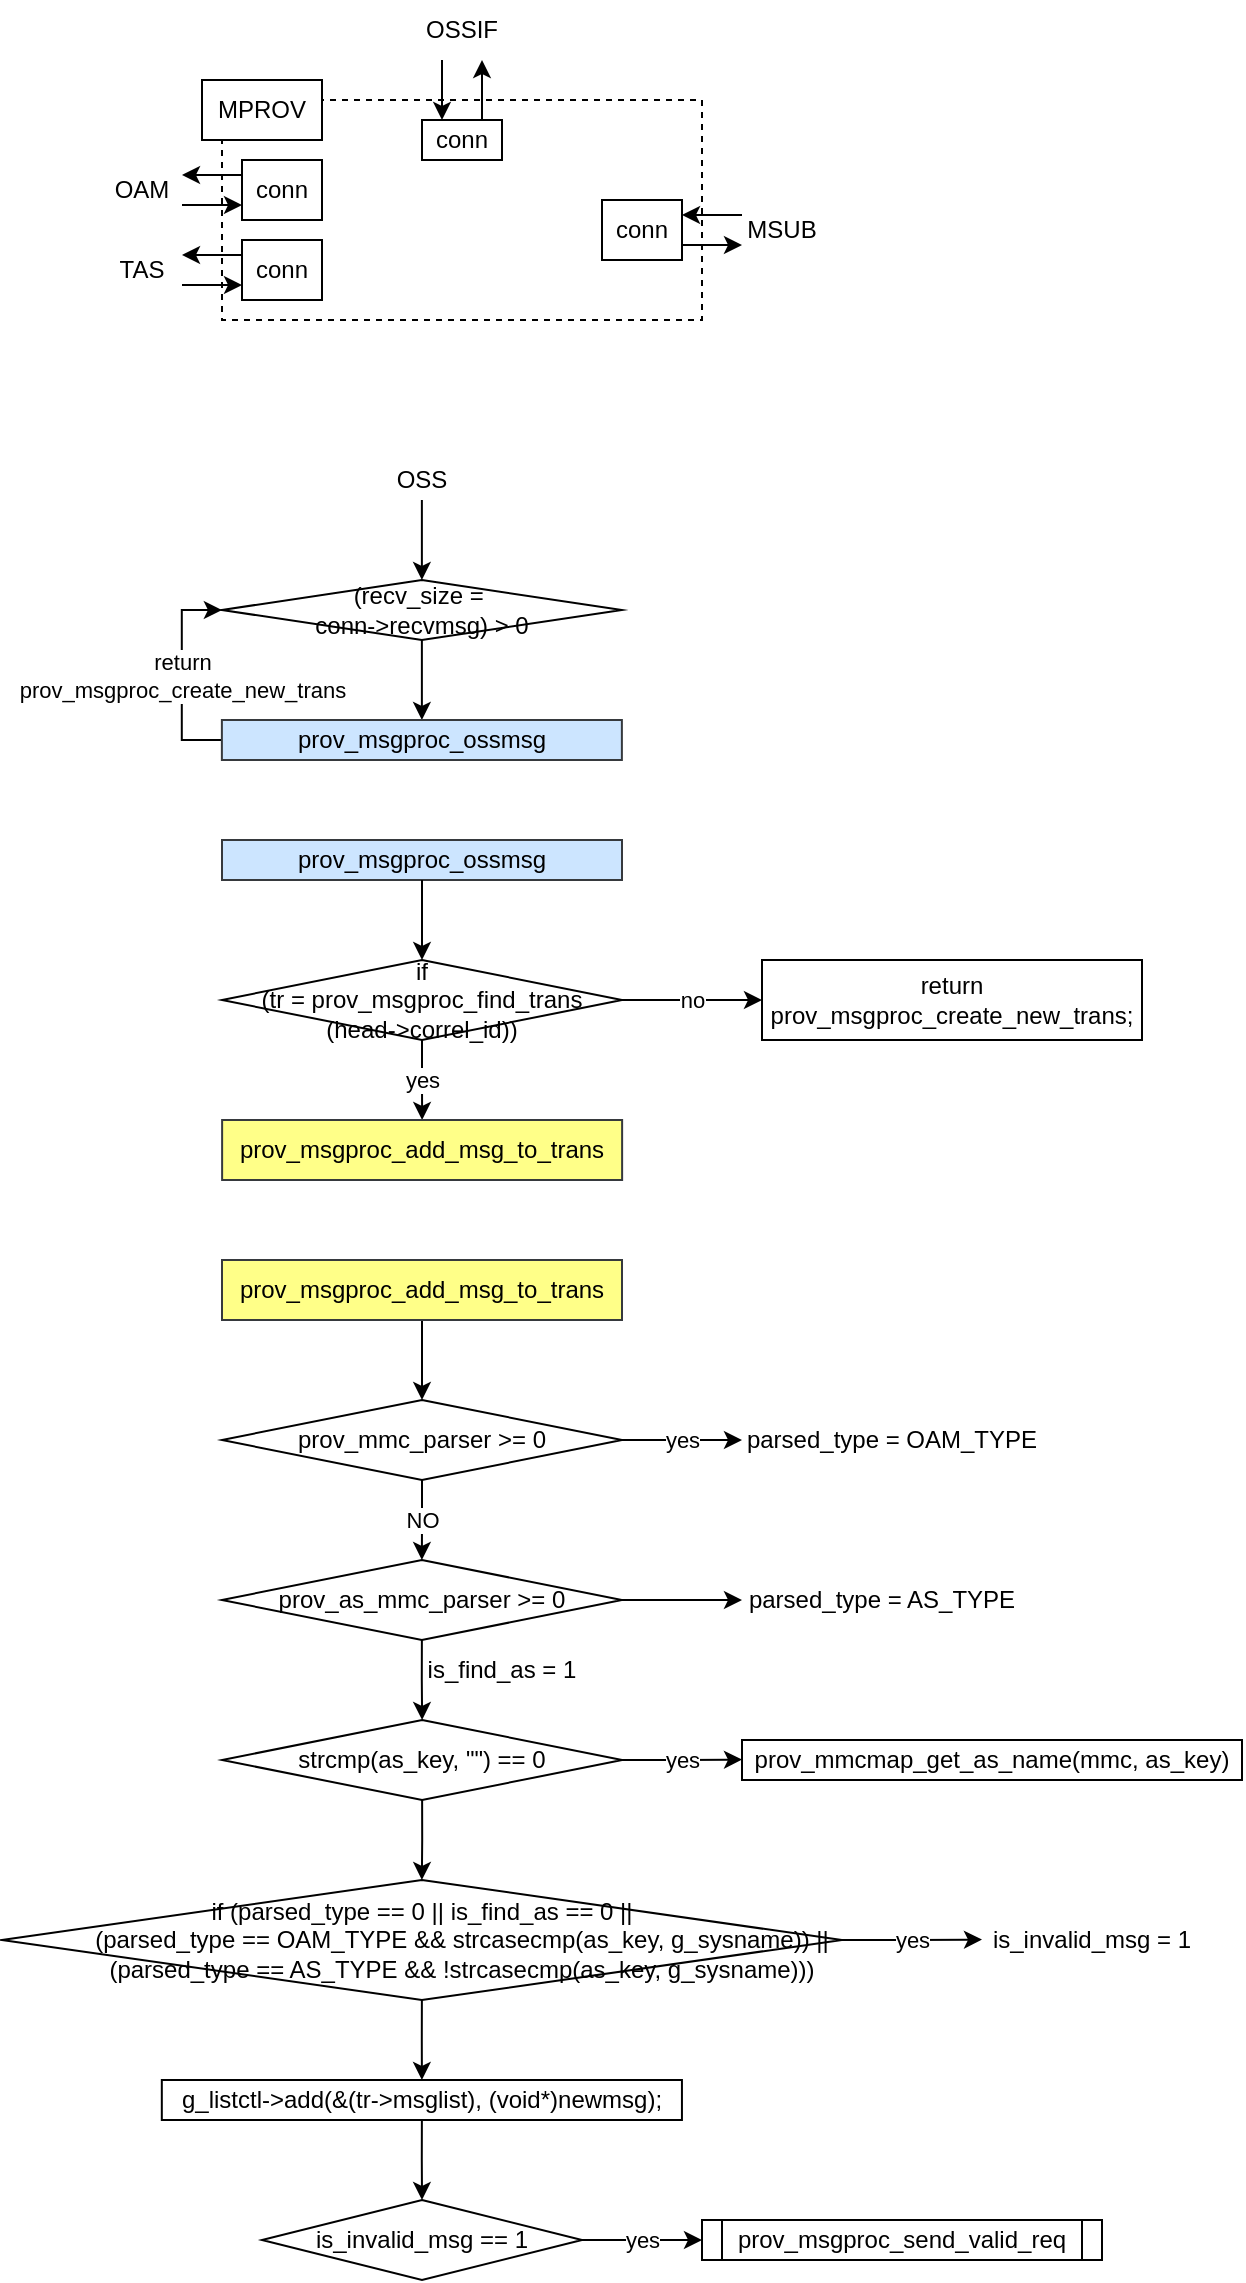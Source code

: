 <mxfile version="28.0.7">
  <diagram name="페이지-1" id="FyECoSG5ypDKsjbppHW5">
    <mxGraphModel dx="679" dy="354" grid="1" gridSize="10" guides="1" tooltips="1" connect="1" arrows="1" fold="1" page="1" pageScale="1" pageWidth="827" pageHeight="1169" math="0" shadow="0">
      <root>
        <mxCell id="0" />
        <mxCell id="1" parent="0" />
        <mxCell id="FIciZ7co_MF-JFdClWth-18" value="" style="rounded=0;whiteSpace=wrap;html=1;dashed=1;" parent="1" vertex="1">
          <mxGeometry x="140" y="170" width="240" height="110" as="geometry" />
        </mxCell>
        <mxCell id="FIciZ7co_MF-JFdClWth-11" style="edgeStyle=orthogonalEdgeStyle;rounded=0;orthogonalLoop=1;jettySize=auto;html=1;exitX=1;exitY=0.75;exitDx=0;exitDy=0;entryX=0;entryY=0.75;entryDx=0;entryDy=0;" parent="1" source="FIciZ7co_MF-JFdClWth-1" target="FIciZ7co_MF-JFdClWth-16" edge="1">
          <mxGeometry relative="1" as="geometry" />
        </mxCell>
        <mxCell id="FIciZ7co_MF-JFdClWth-1" value="TAS" style="text;html=1;align=center;verticalAlign=middle;whiteSpace=wrap;rounded=0;" parent="1" vertex="1">
          <mxGeometry x="80" y="240" width="40" height="30" as="geometry" />
        </mxCell>
        <mxCell id="FIciZ7co_MF-JFdClWth-2" value="OSSIF" style="text;html=1;align=center;verticalAlign=middle;whiteSpace=wrap;rounded=0;" parent="1" vertex="1">
          <mxGeometry x="240" y="120" width="40" height="30" as="geometry" />
        </mxCell>
        <mxCell id="FIciZ7co_MF-JFdClWth-3" value="MSUB" style="text;html=1;align=center;verticalAlign=middle;whiteSpace=wrap;rounded=0;" parent="1" vertex="1">
          <mxGeometry x="400" y="220" width="40" height="30" as="geometry" />
        </mxCell>
        <mxCell id="FIciZ7co_MF-JFdClWth-9" style="edgeStyle=orthogonalEdgeStyle;rounded=0;orthogonalLoop=1;jettySize=auto;html=1;exitX=1;exitY=0.75;exitDx=0;exitDy=0;entryX=0;entryY=0.75;entryDx=0;entryDy=0;" parent="1" source="FIciZ7co_MF-JFdClWth-12" target="FIciZ7co_MF-JFdClWth-3" edge="1">
          <mxGeometry relative="1" as="geometry" />
        </mxCell>
        <mxCell id="FIciZ7co_MF-JFdClWth-10" style="edgeStyle=orthogonalEdgeStyle;rounded=0;orthogonalLoop=1;jettySize=auto;html=1;exitX=0;exitY=0.25;exitDx=0;exitDy=0;entryX=1;entryY=0.25;entryDx=0;entryDy=0;" parent="1" source="FIciZ7co_MF-JFdClWth-16" target="FIciZ7co_MF-JFdClWth-1" edge="1">
          <mxGeometry relative="1" as="geometry" />
        </mxCell>
        <mxCell id="FIciZ7co_MF-JFdClWth-6" style="edgeStyle=orthogonalEdgeStyle;rounded=0;orthogonalLoop=1;jettySize=auto;html=1;exitX=0.25;exitY=1;exitDx=0;exitDy=0;entryX=0.25;entryY=0;entryDx=0;entryDy=0;" parent="1" source="FIciZ7co_MF-JFdClWth-2" target="FIciZ7co_MF-JFdClWth-13" edge="1">
          <mxGeometry relative="1" as="geometry" />
        </mxCell>
        <mxCell id="FIciZ7co_MF-JFdClWth-7" style="edgeStyle=orthogonalEdgeStyle;rounded=0;orthogonalLoop=1;jettySize=auto;html=1;exitX=0.75;exitY=0;exitDx=0;exitDy=0;entryX=0.75;entryY=1;entryDx=0;entryDy=0;" parent="1" source="FIciZ7co_MF-JFdClWth-13" target="FIciZ7co_MF-JFdClWth-2" edge="1">
          <mxGeometry relative="1" as="geometry" />
        </mxCell>
        <mxCell id="FIciZ7co_MF-JFdClWth-8" style="edgeStyle=orthogonalEdgeStyle;rounded=0;orthogonalLoop=1;jettySize=auto;html=1;exitX=0;exitY=0.25;exitDx=0;exitDy=0;entryX=1;entryY=0.25;entryDx=0;entryDy=0;" parent="1" source="FIciZ7co_MF-JFdClWth-3" target="FIciZ7co_MF-JFdClWth-12" edge="1">
          <mxGeometry relative="1" as="geometry" />
        </mxCell>
        <UserObject label="conn" tooltip="tap&#xa;tap_obj" id="FIciZ7co_MF-JFdClWth-12">
          <mxCell style="rounded=0;whiteSpace=wrap;html=1;" parent="1" vertex="1">
            <mxGeometry x="330" y="220" width="40" height="30" as="geometry" />
          </mxCell>
        </UserObject>
        <UserObject label="conn" tooltip="tcp / server&#xa;tcpc_obj" id="FIciZ7co_MF-JFdClWth-13">
          <mxCell style="rounded=0;whiteSpace=wrap;html=1;" parent="1" vertex="1">
            <mxGeometry x="240" y="180" width="40" height="20" as="geometry" />
          </mxCell>
        </UserObject>
        <mxCell id="FIciZ7co_MF-JFdClWth-16" value="conn" style="rounded=0;whiteSpace=wrap;html=1;" parent="1" vertex="1">
          <mxGeometry x="150" y="240" width="40" height="30" as="geometry" />
        </mxCell>
        <mxCell id="FIciZ7co_MF-JFdClWth-19" value="MPROV" style="rounded=0;whiteSpace=wrap;html=1;" parent="1" vertex="1">
          <mxGeometry x="130" y="160" width="60" height="30" as="geometry" />
        </mxCell>
        <mxCell id="7LOoz4lWC9MDq3w-gkst-1" style="edgeStyle=orthogonalEdgeStyle;rounded=0;orthogonalLoop=1;jettySize=auto;html=1;exitX=1;exitY=0.75;exitDx=0;exitDy=0;entryX=0;entryY=0.75;entryDx=0;entryDy=0;" parent="1" source="7LOoz4lWC9MDq3w-gkst-2" target="7LOoz4lWC9MDq3w-gkst-4" edge="1">
          <mxGeometry relative="1" as="geometry" />
        </mxCell>
        <mxCell id="7LOoz4lWC9MDq3w-gkst-2" value="OAM" style="text;html=1;align=center;verticalAlign=middle;whiteSpace=wrap;rounded=0;" parent="1" vertex="1">
          <mxGeometry x="80" y="200" width="40" height="30" as="geometry" />
        </mxCell>
        <mxCell id="7LOoz4lWC9MDq3w-gkst-3" style="edgeStyle=orthogonalEdgeStyle;rounded=0;orthogonalLoop=1;jettySize=auto;html=1;exitX=0;exitY=0.25;exitDx=0;exitDy=0;entryX=1;entryY=0.25;entryDx=0;entryDy=0;" parent="1" source="7LOoz4lWC9MDq3w-gkst-4" target="7LOoz4lWC9MDq3w-gkst-2" edge="1">
          <mxGeometry relative="1" as="geometry" />
        </mxCell>
        <mxCell id="7LOoz4lWC9MDq3w-gkst-4" value="conn" style="rounded=0;whiteSpace=wrap;html=1;" parent="1" vertex="1">
          <mxGeometry x="150" y="200" width="40" height="30" as="geometry" />
        </mxCell>
        <mxCell id="J7WhWND6WeCU96IItL8I-1" value="(recv_size =&amp;nbsp;&lt;div&gt;conn-&amp;gt;recvmsg) &amp;gt; 0&lt;/div&gt;" style="rhombus;whiteSpace=wrap;html=1;" vertex="1" parent="1">
          <mxGeometry x="139.94" y="410" width="200" height="30" as="geometry" />
        </mxCell>
        <mxCell id="J7WhWND6WeCU96IItL8I-2" value="" style="endArrow=classic;html=1;rounded=0;entryX=0.5;entryY=0;entryDx=0;entryDy=0;exitX=0.5;exitY=1;exitDx=0;exitDy=0;" edge="1" parent="1" source="J7WhWND6WeCU96IItL8I-3" target="J7WhWND6WeCU96IItL8I-1">
          <mxGeometry width="50" height="50" relative="1" as="geometry">
            <mxPoint x="239.94" y="370" as="sourcePoint" />
            <mxPoint x="349.94" y="390" as="targetPoint" />
          </mxGeometry>
        </mxCell>
        <mxCell id="J7WhWND6WeCU96IItL8I-4" value="" style="edgeStyle=orthogonalEdgeStyle;rounded=0;orthogonalLoop=1;jettySize=auto;html=1;exitX=0.5;exitY=1;exitDx=0;exitDy=0;entryX=0.5;entryY=0;entryDx=0;entryDy=0;" edge="1" parent="1" source="J7WhWND6WeCU96IItL8I-1" target="J7WhWND6WeCU96IItL8I-6">
          <mxGeometry relative="1" as="geometry">
            <mxPoint x="239.68" y="440" as="sourcePoint" />
            <mxPoint x="239.68" y="480" as="targetPoint" />
          </mxGeometry>
        </mxCell>
        <mxCell id="J7WhWND6WeCU96IItL8I-3" value="OSS" style="text;html=1;align=center;verticalAlign=middle;whiteSpace=wrap;rounded=0;" vertex="1" parent="1">
          <mxGeometry x="219.94" y="350" width="40" height="20" as="geometry" />
        </mxCell>
        <mxCell id="J7WhWND6WeCU96IItL8I-16" value="return&lt;div&gt;prov_msgproc_create_new_trans&lt;/div&gt;" style="edgeStyle=orthogonalEdgeStyle;rounded=0;orthogonalLoop=1;jettySize=auto;html=1;exitX=0;exitY=0.5;exitDx=0;exitDy=0;entryX=0;entryY=0.5;entryDx=0;entryDy=0;" edge="1" parent="1" source="J7WhWND6WeCU96IItL8I-6" target="J7WhWND6WeCU96IItL8I-1">
          <mxGeometry relative="1" as="geometry" />
        </mxCell>
        <mxCell id="J7WhWND6WeCU96IItL8I-6" value="prov_msgproc_ossmsg" style="rounded=0;whiteSpace=wrap;html=1;fillColor=#cce5ff;strokeColor=#36393d;" vertex="1" parent="1">
          <mxGeometry x="139.94" y="480" width="200" height="20" as="geometry" />
        </mxCell>
        <mxCell id="J7WhWND6WeCU96IItL8I-7" value="prov_msgproc_ossmsg" style="rounded=0;whiteSpace=wrap;html=1;fillColor=#cce5ff;strokeColor=#36393d;" vertex="1" parent="1">
          <mxGeometry x="140" y="540" width="200" height="20" as="geometry" />
        </mxCell>
        <mxCell id="J7WhWND6WeCU96IItL8I-17" value="no" style="edgeStyle=orthogonalEdgeStyle;rounded=0;orthogonalLoop=1;jettySize=auto;html=1;exitX=1;exitY=0.5;exitDx=0;exitDy=0;entryX=0;entryY=0.5;entryDx=0;entryDy=0;" edge="1" parent="1" source="J7WhWND6WeCU96IItL8I-8" target="J7WhWND6WeCU96IItL8I-11">
          <mxGeometry relative="1" as="geometry" />
        </mxCell>
        <mxCell id="J7WhWND6WeCU96IItL8I-20" value="yes" style="edgeStyle=orthogonalEdgeStyle;rounded=0;orthogonalLoop=1;jettySize=auto;html=1;exitX=0.5;exitY=1;exitDx=0;exitDy=0;entryX=0.5;entryY=0;entryDx=0;entryDy=0;" edge="1" parent="1" source="J7WhWND6WeCU96IItL8I-8" target="J7WhWND6WeCU96IItL8I-19">
          <mxGeometry relative="1" as="geometry" />
        </mxCell>
        <mxCell id="J7WhWND6WeCU96IItL8I-8" value="if&lt;div&gt;(&lt;span style=&quot;background-color: transparent; color: light-dark(rgb(0, 0, 0), rgb(255, 255, 255));&quot;&gt;tr = prov_msgproc_find_trans&lt;/span&gt;&lt;div&gt;(head-&amp;gt;correl_id))&lt;/div&gt;&lt;/div&gt;" style="rhombus;whiteSpace=wrap;html=1;" vertex="1" parent="1">
          <mxGeometry x="140" y="600" width="200" height="40" as="geometry" />
        </mxCell>
        <mxCell id="J7WhWND6WeCU96IItL8I-9" style="edgeStyle=orthogonalEdgeStyle;rounded=0;orthogonalLoop=1;jettySize=auto;html=1;exitX=0.5;exitY=1;exitDx=0;exitDy=0;entryX=0.5;entryY=0;entryDx=0;entryDy=0;" edge="1" parent="1" source="J7WhWND6WeCU96IItL8I-7" target="J7WhWND6WeCU96IItL8I-8">
          <mxGeometry relative="1" as="geometry">
            <mxPoint x="240.0" y="600" as="targetPoint" />
          </mxGeometry>
        </mxCell>
        <mxCell id="J7WhWND6WeCU96IItL8I-11" value="&lt;div&gt;return&lt;/div&gt;prov_msgproc_create_new_trans;" style="rounded=0;whiteSpace=wrap;html=1;" vertex="1" parent="1">
          <mxGeometry x="410.0" y="600" width="190" height="40" as="geometry" />
        </mxCell>
        <mxCell id="J7WhWND6WeCU96IItL8I-19" value="prov_msgproc_add_msg_to_trans" style="rounded=0;whiteSpace=wrap;html=1;fillColor=#ffff88;strokeColor=#36393d;" vertex="1" parent="1">
          <mxGeometry x="140.06" y="680" width="200" height="30" as="geometry" />
        </mxCell>
        <mxCell id="J7WhWND6WeCU96IItL8I-23" style="edgeStyle=orthogonalEdgeStyle;rounded=0;orthogonalLoop=1;jettySize=auto;html=1;exitX=0.5;exitY=1;exitDx=0;exitDy=0;entryX=0.5;entryY=0;entryDx=0;entryDy=0;" edge="1" parent="1" source="J7WhWND6WeCU96IItL8I-24" target="J7WhWND6WeCU96IItL8I-25">
          <mxGeometry relative="1" as="geometry" />
        </mxCell>
        <mxCell id="J7WhWND6WeCU96IItL8I-24" value="prov_msgproc_add_msg_to_trans" style="rounded=0;whiteSpace=wrap;html=1;fillColor=#ffff88;strokeColor=#36393d;" vertex="1" parent="1">
          <mxGeometry x="140" y="750" width="200" height="30" as="geometry" />
        </mxCell>
        <mxCell id="J7WhWND6WeCU96IItL8I-27" value="NO" style="edgeStyle=orthogonalEdgeStyle;rounded=0;orthogonalLoop=1;jettySize=auto;html=1;exitX=0.5;exitY=1;exitDx=0;exitDy=0;entryX=0.5;entryY=0;entryDx=0;entryDy=0;" edge="1" parent="1" source="J7WhWND6WeCU96IItL8I-25" target="J7WhWND6WeCU96IItL8I-26">
          <mxGeometry relative="1" as="geometry" />
        </mxCell>
        <mxCell id="J7WhWND6WeCU96IItL8I-29" value="yes" style="edgeStyle=orthogonalEdgeStyle;rounded=0;orthogonalLoop=1;jettySize=auto;html=1;exitX=1;exitY=0.5;exitDx=0;exitDy=0;entryX=0;entryY=0.5;entryDx=0;entryDy=0;" edge="1" parent="1" source="J7WhWND6WeCU96IItL8I-25" target="J7WhWND6WeCU96IItL8I-28">
          <mxGeometry relative="1" as="geometry" />
        </mxCell>
        <UserObject label="prov_mmc_parser &amp;gt;= 0" tooltip="OAM TYPE&#xa;청약 메시지가 아닌 MMC " id="J7WhWND6WeCU96IItL8I-25">
          <mxCell style="rhombus;whiteSpace=wrap;html=1;" vertex="1" parent="1">
            <mxGeometry x="140" y="820" width="200" height="40" as="geometry" />
          </mxCell>
        </UserObject>
        <mxCell id="J7WhWND6WeCU96IItL8I-30" style="edgeStyle=orthogonalEdgeStyle;rounded=0;orthogonalLoop=1;jettySize=auto;html=1;exitX=1;exitY=0.5;exitDx=0;exitDy=0;entryX=0;entryY=0.5;entryDx=0;entryDy=0;" edge="1" parent="1" source="J7WhWND6WeCU96IItL8I-26" target="J7WhWND6WeCU96IItL8I-31">
          <mxGeometry relative="1" as="geometry">
            <mxPoint x="400" y="919.81" as="targetPoint" />
          </mxGeometry>
        </mxCell>
        <mxCell id="J7WhWND6WeCU96IItL8I-33" style="edgeStyle=orthogonalEdgeStyle;rounded=0;orthogonalLoop=1;jettySize=auto;html=1;exitX=0.5;exitY=1;exitDx=0;exitDy=0;entryX=0.5;entryY=0;entryDx=0;entryDy=0;" edge="1" parent="1" source="J7WhWND6WeCU96IItL8I-26" target="J7WhWND6WeCU96IItL8I-35">
          <mxGeometry relative="1" as="geometry">
            <mxPoint x="240" y="980" as="targetPoint" />
          </mxGeometry>
        </mxCell>
        <mxCell id="J7WhWND6WeCU96IItL8I-26" value="prov_as_mmc_parser &amp;gt;= 0" style="rhombus;whiteSpace=wrap;html=1;" vertex="1" parent="1">
          <mxGeometry x="139.94" y="900" width="200" height="40" as="geometry" />
        </mxCell>
        <mxCell id="J7WhWND6WeCU96IItL8I-28" value="parsed_type = OAM_TYPE" style="text;html=1;align=center;verticalAlign=middle;whiteSpace=wrap;rounded=0;" vertex="1" parent="1">
          <mxGeometry x="400" y="825" width="150" height="30" as="geometry" />
        </mxCell>
        <mxCell id="J7WhWND6WeCU96IItL8I-31" value="parsed_type = AS_TYPE" style="text;html=1;align=center;verticalAlign=middle;whiteSpace=wrap;rounded=0;" vertex="1" parent="1">
          <mxGeometry x="400" y="905" width="140" height="30" as="geometry" />
        </mxCell>
        <mxCell id="J7WhWND6WeCU96IItL8I-34" value="is_find_as = 1" style="text;html=1;align=center;verticalAlign=middle;whiteSpace=wrap;rounded=0;" vertex="1" parent="1">
          <mxGeometry x="240" y="950" width="80" height="10" as="geometry" />
        </mxCell>
        <mxCell id="J7WhWND6WeCU96IItL8I-36" value="yes" style="edgeStyle=orthogonalEdgeStyle;rounded=0;orthogonalLoop=1;jettySize=auto;html=1;exitX=1;exitY=0.5;exitDx=0;exitDy=0;" edge="1" parent="1" source="J7WhWND6WeCU96IItL8I-35">
          <mxGeometry relative="1" as="geometry">
            <mxPoint x="400" y="999.81" as="targetPoint" />
          </mxGeometry>
        </mxCell>
        <UserObject label="strcmp(as_key, &quot;&quot;) == 0" tooltip="MMC 메시지라는 의미" id="J7WhWND6WeCU96IItL8I-35">
          <mxCell style="rhombus;whiteSpace=wrap;html=1;" vertex="1" parent="1">
            <mxGeometry x="140.06" y="980" width="200" height="40" as="geometry" />
          </mxCell>
        </UserObject>
        <mxCell id="J7WhWND6WeCU96IItL8I-37" value="prov_mmcmap_get_as_name(mmc, as_key)" style="rounded=0;whiteSpace=wrap;html=1;" vertex="1" parent="1">
          <mxGeometry x="400" y="990" width="250" height="20" as="geometry" />
        </mxCell>
        <mxCell id="J7WhWND6WeCU96IItL8I-38" style="edgeStyle=orthogonalEdgeStyle;rounded=0;orthogonalLoop=1;jettySize=auto;html=1;exitX=0.5;exitY=1;exitDx=0;exitDy=0;entryX=0.5;entryY=0;entryDx=0;entryDy=0;" edge="1" parent="1" target="J7WhWND6WeCU96IItL8I-39" source="J7WhWND6WeCU96IItL8I-35">
          <mxGeometry relative="1" as="geometry">
            <mxPoint x="240" y="1060" as="targetPoint" />
            <mxPoint x="240" y="1020" as="sourcePoint" />
          </mxGeometry>
        </mxCell>
        <mxCell id="J7WhWND6WeCU96IItL8I-40" value="yes" style="edgeStyle=orthogonalEdgeStyle;rounded=0;orthogonalLoop=1;jettySize=auto;html=1;exitX=1;exitY=0.5;exitDx=0;exitDy=0;" edge="1" parent="1" source="J7WhWND6WeCU96IItL8I-39">
          <mxGeometry relative="1" as="geometry">
            <mxPoint x="520" y="1089.81" as="targetPoint" />
          </mxGeometry>
        </mxCell>
        <mxCell id="J7WhWND6WeCU96IItL8I-42" style="edgeStyle=orthogonalEdgeStyle;rounded=0;orthogonalLoop=1;jettySize=auto;html=1;exitX=0.5;exitY=1;exitDx=0;exitDy=0;" edge="1" parent="1" source="J7WhWND6WeCU96IItL8I-39" target="J7WhWND6WeCU96IItL8I-43">
          <mxGeometry relative="1" as="geometry">
            <mxPoint x="240.048" y="1160" as="targetPoint" />
          </mxGeometry>
        </mxCell>
        <UserObject label="&lt;div&gt;if (parsed_type == 0 ||&amp;nbsp;&lt;span style=&quot;background-color: transparent; color: light-dark(rgb(0, 0, 0), rgb(255, 255, 255));&quot;&gt;is_find_as == 0 ||&lt;/span&gt;&lt;/div&gt;&lt;div&gt;&amp;nbsp; &amp;nbsp; &amp;nbsp; &amp;nbsp; &amp;nbsp; &amp;nbsp; (parsed_type == OAM_TYPE &amp;amp;&amp;amp; strcasecmp(as_key, g_sysname)) ||&lt;/div&gt;&lt;div&gt;&amp;nbsp; &amp;nbsp; &amp;nbsp; &amp;nbsp; &amp;nbsp; &amp;nbsp; (parsed_type == AS_TYPE &amp;amp;&amp;amp; !strcasecmp(as_key, g_sysname)))&lt;/div&gt;" tooltip="- parsed_type 이 OAM 인데 as_key 가 UPSF 가 아닌 경우&#xa;- parsed_type 이 AS_TYPE 인데 as_key가 UPSF 인 경우&#xa;- parsed_type 이 0 인 경우&#xa;- is_find_as 가 0 인 경우&#xa;" id="J7WhWND6WeCU96IItL8I-39">
          <mxCell style="rhombus;whiteSpace=wrap;html=1;" vertex="1" parent="1">
            <mxGeometry x="29.94" y="1060" width="420" height="60" as="geometry" />
          </mxCell>
        </UserObject>
        <mxCell id="J7WhWND6WeCU96IItL8I-41" value="is_invalid_msg = 1" style="text;html=1;align=center;verticalAlign=middle;whiteSpace=wrap;rounded=0;" vertex="1" parent="1">
          <mxGeometry x="520" y="1075" width="110" height="30" as="geometry" />
        </mxCell>
        <mxCell id="J7WhWND6WeCU96IItL8I-44" style="edgeStyle=orthogonalEdgeStyle;rounded=0;orthogonalLoop=1;jettySize=auto;html=1;exitX=0.5;exitY=1;exitDx=0;exitDy=0;" edge="1" parent="1" source="J7WhWND6WeCU96IItL8I-43" target="J7WhWND6WeCU96IItL8I-45">
          <mxGeometry relative="1" as="geometry">
            <mxPoint x="240.048" y="1220" as="targetPoint" />
          </mxGeometry>
        </mxCell>
        <mxCell id="J7WhWND6WeCU96IItL8I-43" value="g_listctl-&amp;gt;add(&amp;amp;(tr-&amp;gt;msglist), (void*)newmsg);" style="rounded=0;whiteSpace=wrap;html=1;" vertex="1" parent="1">
          <mxGeometry x="109.91" y="1160" width="260.06" height="20" as="geometry" />
        </mxCell>
        <mxCell id="J7WhWND6WeCU96IItL8I-46" value="yes" style="edgeStyle=orthogonalEdgeStyle;rounded=0;orthogonalLoop=1;jettySize=auto;html=1;exitX=1;exitY=0.5;exitDx=0;exitDy=0;" edge="1" parent="1" source="J7WhWND6WeCU96IItL8I-45" target="J7WhWND6WeCU96IItL8I-47">
          <mxGeometry relative="1" as="geometry">
            <mxPoint x="360" y="1239.81" as="targetPoint" />
          </mxGeometry>
        </mxCell>
        <mxCell id="J7WhWND6WeCU96IItL8I-45" value="is_invalid_msg == 1" style="rhombus;whiteSpace=wrap;html=1;" vertex="1" parent="1">
          <mxGeometry x="160" y="1220" width="160" height="40" as="geometry" />
        </mxCell>
        <mxCell id="J7WhWND6WeCU96IItL8I-47" value="prov_msgproc_send_valid_req" style="shape=process;whiteSpace=wrap;html=1;backgroundOutline=1;size=0.05;" vertex="1" parent="1">
          <mxGeometry x="380" y="1230" width="200" height="20" as="geometry" />
        </mxCell>
      </root>
    </mxGraphModel>
  </diagram>
</mxfile>
